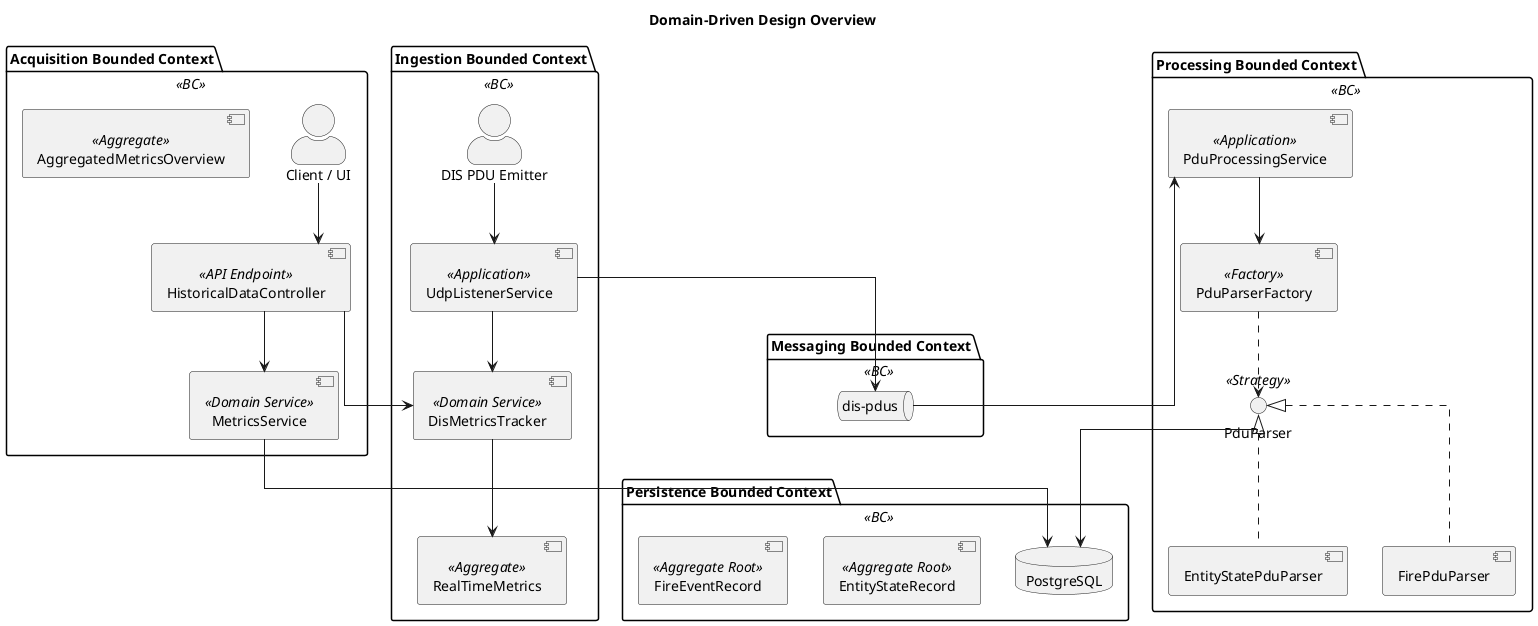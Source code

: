 @startuml
title Domain-Driven Design Overview

skinparam componentStyle uml2
skinparam Linetype ortho
skinparam actorStyle awesome

package "Ingestion Bounded Context" <<BC>> {
  actor "DIS PDU Emitter" as Emitter
  [UdpListenerService] <<Application>>
  [DisMetricsTracker] <<Domain Service>>
  [RealTimeMetrics] <<Aggregate>>
}

package "Messaging Bounded Context" <<BC>> {
  queue "dis-pdus" as KafkaTopic
}

package "Processing Bounded Context" <<BC>> {
  [PduProcessingService] <<Application>>
  [PduParserFactory] <<Factory>>
  interface PduParser <<Strategy>>
  [EntityStatePduParser]
  [FirePduParser]
}

package "Persistence Bounded Context" <<BC>> {
  database "PostgreSQL" as DisDb
  [EntityStateRecord] <<Aggregate Root>>
  [FireEventRecord] <<Aggregate Root>>
}

package "Acquisition Bounded Context" <<BC>> {
  actor "Client / UI" as UI
  [HistoricalDataController] <<API Endpoint>>
  [MetricsService] <<Domain Service>>
  [AggregatedMetricsOverview] <<Aggregate>>
}


' --- Relationships ---
Emitter --> UdpListenerService
UdpListenerService --> DisMetricsTracker
UdpListenerService --> KafkaTopic
DisMetricsTracker --> RealTimeMetrics

PduProcessingService <-- KafkaTopic
PduProcessingService --> PduParserFactory
PduParserFactory ..> PduParser
EntityStatePduParser .up.|> PduParser
FirePduParser .up.|> PduParser
PduParser --> DisDb

MetricsService --> DisDb
HistoricalDataController --> MetricsService
UI --> HistoricalDataController
HistoricalDataController --> DisMetricsTracker
@enduml